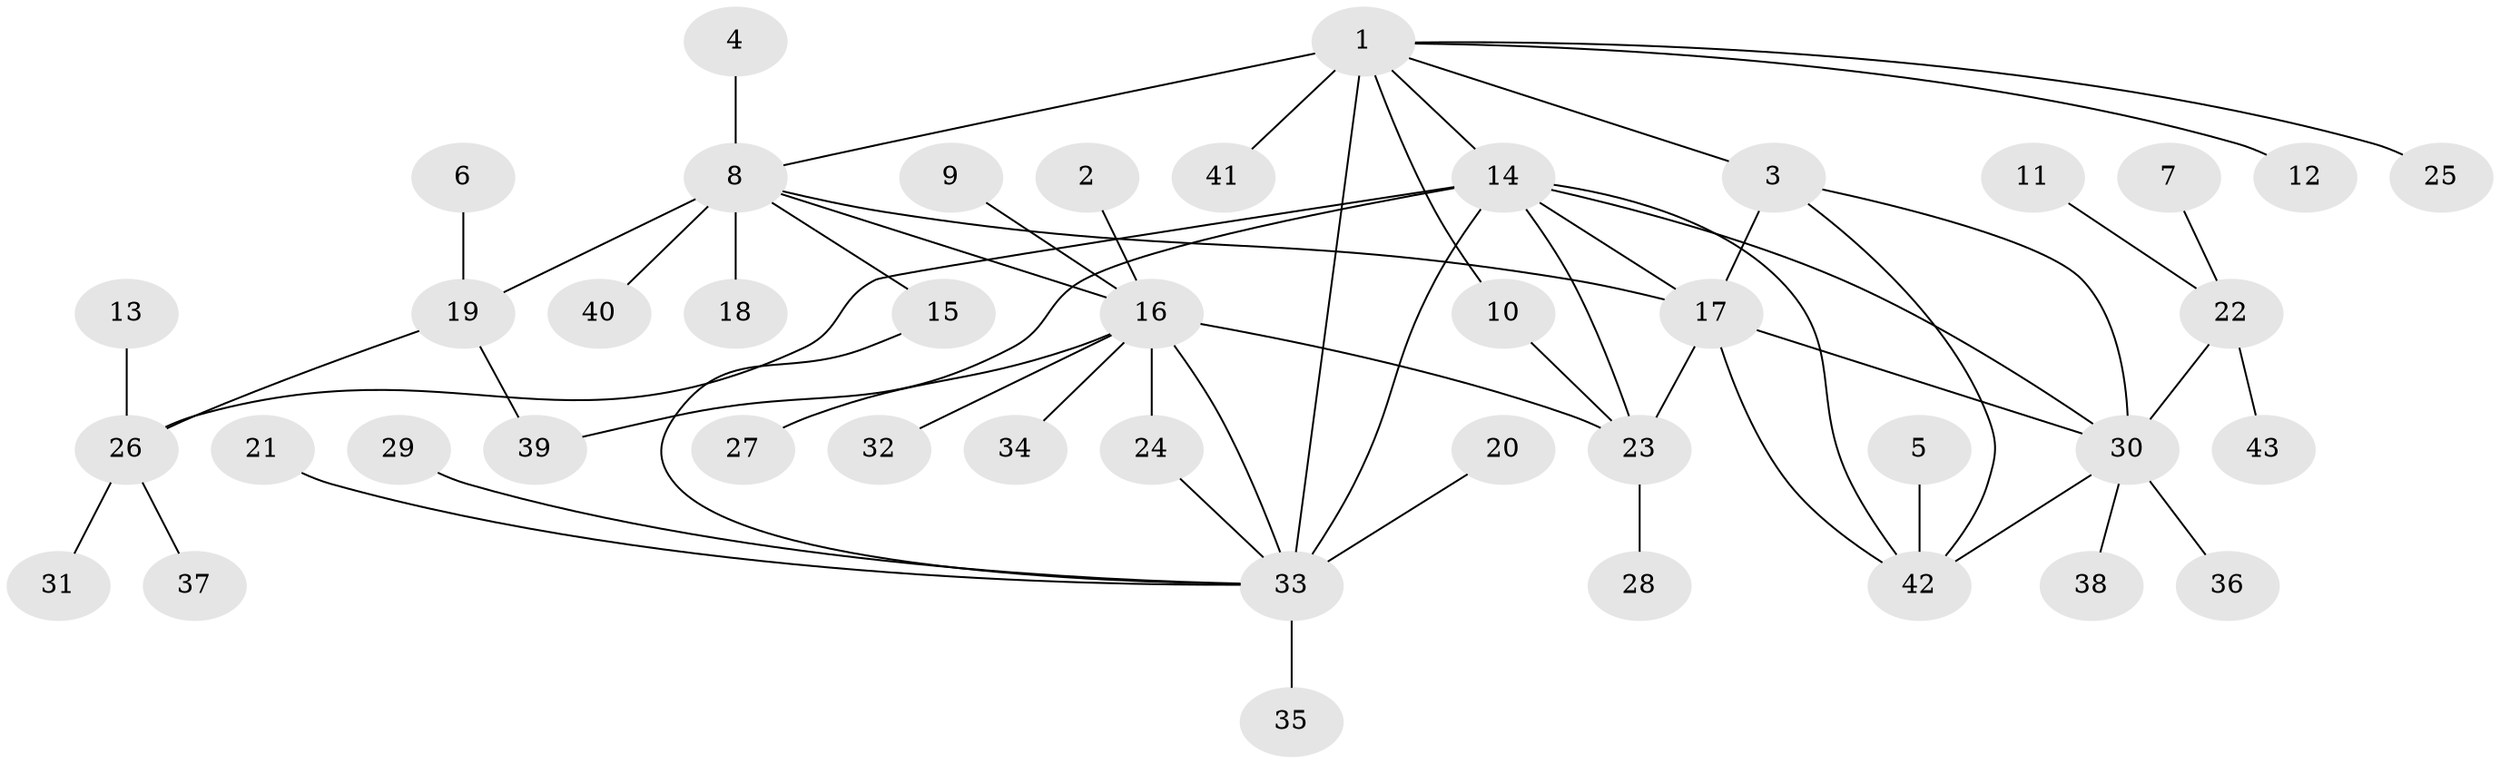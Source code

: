 // original degree distribution, {3: 0.08235294117647059, 9: 0.047058823529411764, 12: 0.011764705882352941, 4: 0.023529411764705882, 8: 0.047058823529411764, 6: 0.03529411764705882, 5: 0.023529411764705882, 11: 0.011764705882352941, 2: 0.17647058823529413, 1: 0.5411764705882353}
// Generated by graph-tools (version 1.1) at 2025/50/03/09/25 03:50:36]
// undirected, 43 vertices, 58 edges
graph export_dot {
graph [start="1"]
  node [color=gray90,style=filled];
  1;
  2;
  3;
  4;
  5;
  6;
  7;
  8;
  9;
  10;
  11;
  12;
  13;
  14;
  15;
  16;
  17;
  18;
  19;
  20;
  21;
  22;
  23;
  24;
  25;
  26;
  27;
  28;
  29;
  30;
  31;
  32;
  33;
  34;
  35;
  36;
  37;
  38;
  39;
  40;
  41;
  42;
  43;
  1 -- 3 [weight=1.0];
  1 -- 8 [weight=1.0];
  1 -- 10 [weight=1.0];
  1 -- 12 [weight=1.0];
  1 -- 14 [weight=1.0];
  1 -- 25 [weight=1.0];
  1 -- 33 [weight=3.0];
  1 -- 41 [weight=1.0];
  2 -- 16 [weight=1.0];
  3 -- 17 [weight=1.0];
  3 -- 30 [weight=1.0];
  3 -- 42 [weight=1.0];
  4 -- 8 [weight=1.0];
  5 -- 42 [weight=1.0];
  6 -- 19 [weight=1.0];
  7 -- 22 [weight=1.0];
  8 -- 15 [weight=1.0];
  8 -- 16 [weight=1.0];
  8 -- 17 [weight=1.0];
  8 -- 18 [weight=1.0];
  8 -- 19 [weight=3.0];
  8 -- 40 [weight=1.0];
  9 -- 16 [weight=1.0];
  10 -- 23 [weight=1.0];
  11 -- 22 [weight=1.0];
  13 -- 26 [weight=1.0];
  14 -- 17 [weight=1.0];
  14 -- 23 [weight=1.0];
  14 -- 26 [weight=3.0];
  14 -- 30 [weight=1.0];
  14 -- 33 [weight=1.0];
  14 -- 39 [weight=1.0];
  14 -- 42 [weight=1.0];
  15 -- 33 [weight=1.0];
  16 -- 23 [weight=3.0];
  16 -- 24 [weight=1.0];
  16 -- 27 [weight=1.0];
  16 -- 32 [weight=1.0];
  16 -- 33 [weight=1.0];
  16 -- 34 [weight=1.0];
  17 -- 23 [weight=1.0];
  17 -- 30 [weight=1.0];
  17 -- 42 [weight=1.0];
  19 -- 26 [weight=1.0];
  19 -- 39 [weight=1.0];
  20 -- 33 [weight=1.0];
  21 -- 33 [weight=1.0];
  22 -- 30 [weight=1.0];
  22 -- 43 [weight=1.0];
  23 -- 28 [weight=1.0];
  24 -- 33 [weight=1.0];
  26 -- 31 [weight=1.0];
  26 -- 37 [weight=1.0];
  29 -- 33 [weight=1.0];
  30 -- 36 [weight=1.0];
  30 -- 38 [weight=1.0];
  30 -- 42 [weight=1.0];
  33 -- 35 [weight=1.0];
}
